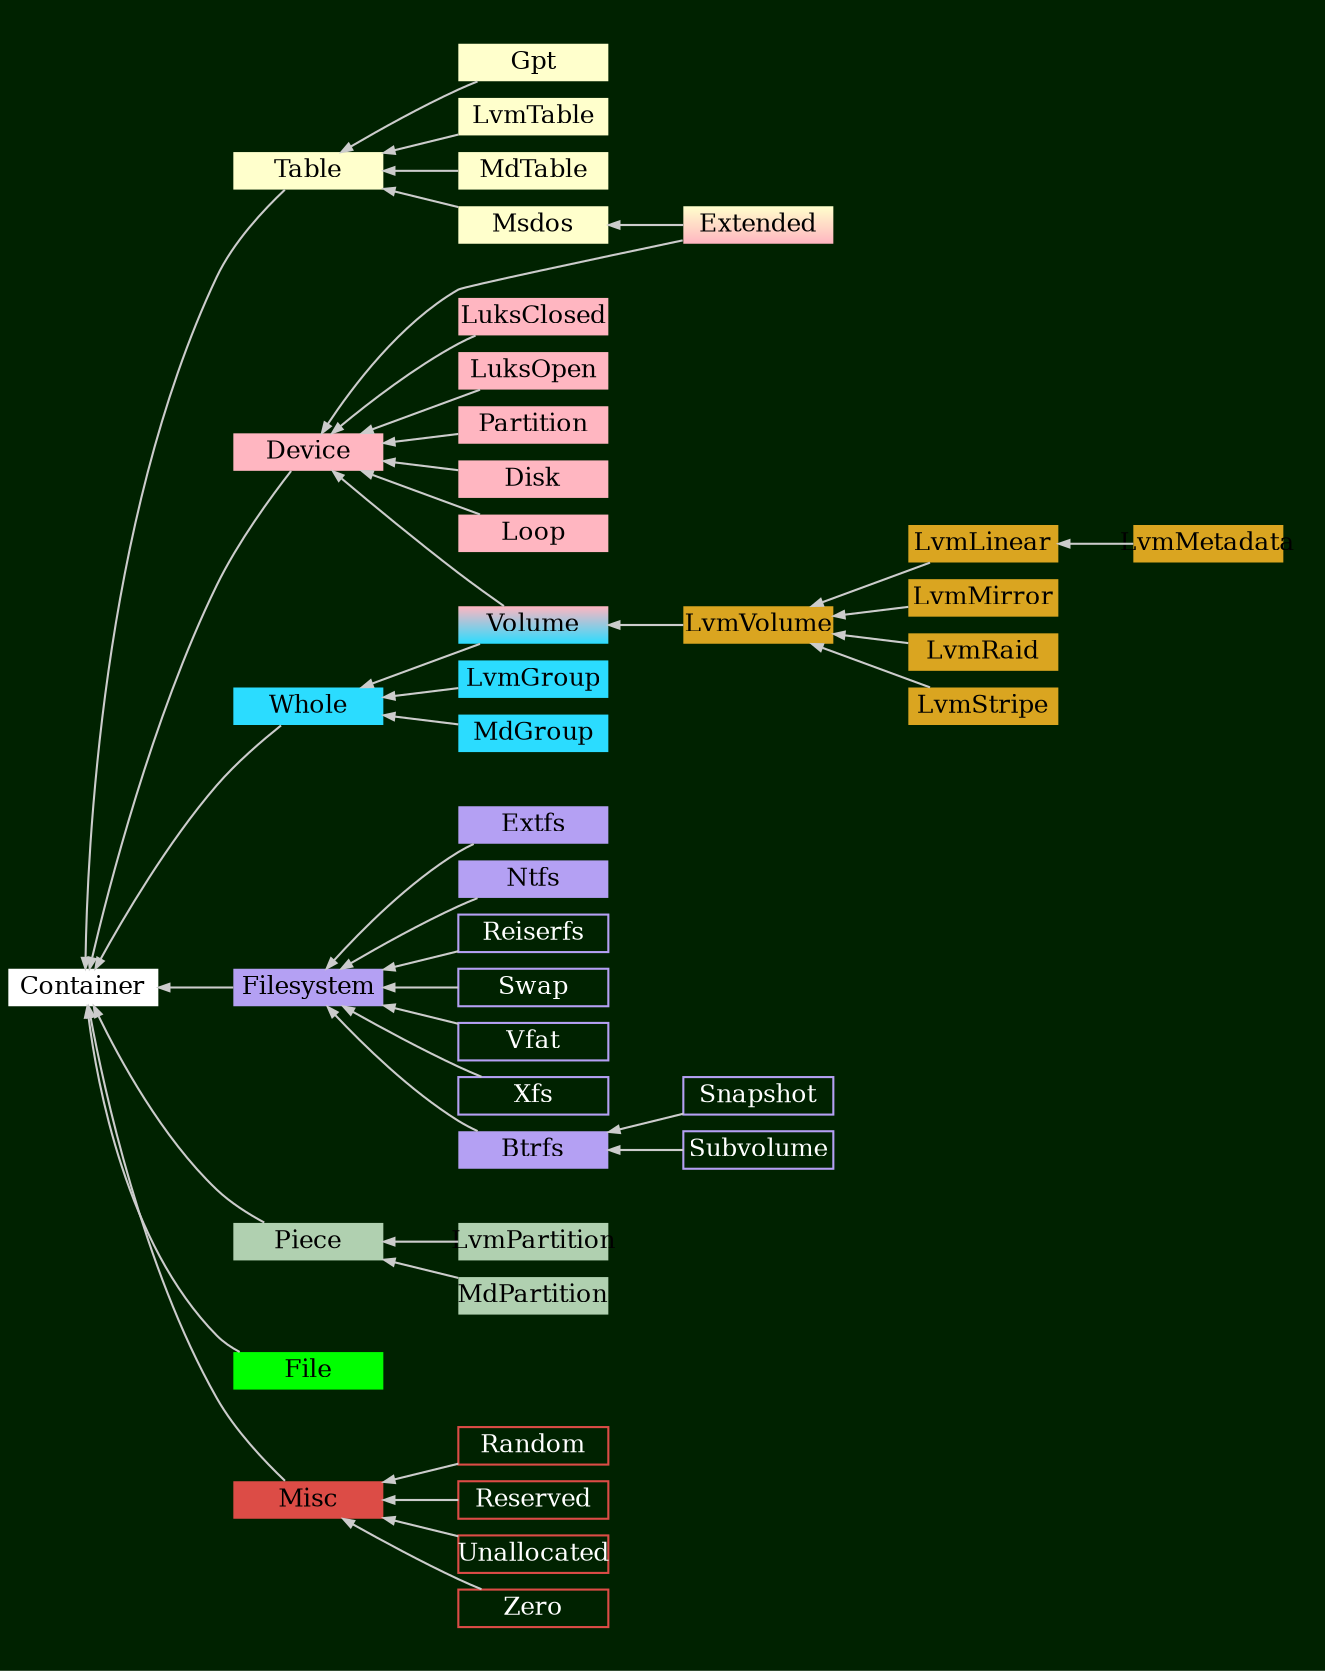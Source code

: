 digraph G
{
	graph [ rankdir="RL" bgcolor="#002200", color=white nodesep=0.1 ranksep=0.5 ];
	node  [ shape=record fontsize=12 style=filled color=white width="1.0" height="0.25" fixedsize=true penwidth=0 ];
	edge  [ penwidth=1.0 color="#CCCCCC" arrowsize=0.5 ];

	Container      [ fillcolor="#FFFFFF" ];

	Table          [ fillcolor="#FFFFCC" ];
	Gpt            [ fillcolor="#FFFFCC" ];
	LvmTable       [ fillcolor="#FFFFCC" ];
	MdTable        [ fillcolor="#FFFFCC" ];
	Msdos          [ fillcolor="#FFFFCC" ];
	Extended       [ fillcolor="#FFFFCC:#FFB6C1" gradientangle=270 ];

	Btrfs          [ fillcolor="#B4A0F3" ];
	Extfs          [ fillcolor="#B4A0F3" ];
	Filesystem     [ fillcolor="#B4A0F3" ];
	Ntfs           [ fillcolor="#B4A0F3" ];

	Reiserfs       [ color="#B4A0F3" fontcolor=white style=solid penwidth=1 ];
	Swap           [ color="#B4A0F3" fontcolor=white style=solid penwidth=1 ];
	Vfat           [ color="#B4A0F3" fontcolor=white style=solid penwidth=1 ];
	Xfs            [ color="#B4A0F3" fontcolor=white style=solid penwidth=1 ];

	BtrfsSnapshot  [ label="Snapshot"  color="#B4A0F3" fontcolor=white style=solid penwidth=1 ];
	BtrfsSubvolume [ label="Subvolume" color="#B4A0F3" fontcolor=white style=solid penwidth=1 ];

	Volume         [ fillcolor="#2BDCFF:#FFB6C1" gradientangle=90 ];
	Whole          [ fillcolor="#2BDCFF" ];

	LvmLinear      [ fillcolor="#DAA520" ];
	LvmMetadata    [ fillcolor="#DAA520" ];
	LvmMirror      [ fillcolor="#DAA520" ];
	LvmRaid        [ fillcolor="#DAA520" ];
	LvmStripe      [ fillcolor="#DAA520" ];
	LvmVolume      [ fillcolor="#DAA520" ];

	/*
	MdLinear       [ fillcolor="#A5DA20" ];
	MdMirror       [ fillcolor="#A5DA20" ];
	MdRaid         [ fillcolor="#A5DA20" ];
	MdStripe       [ fillcolor="#A5DA20" ];
	MdVolume       [ fillcolor="#A5DA20" ];
	*/

	Device         [ fillcolor="#FFB6C1" ];
	LuksClosed     [ fillcolor="#FFB6C1" ];
	LuksOpen       [ fillcolor="#FFB6C1" ];
	Partition      [ fillcolor="#FFB6C1" ];

	Disk           [ fillcolor="#FFB6C1" ];
	Loop           [ fillcolor="#FFB6C1" ];

	LvmPartition   [ fillcolor="#B0D0B0" ];
	MdPartition    [ fillcolor="#B0D0B0" ];
	Piece          [ fillcolor="#B0D0B0" ];

	File           [ fillcolor="#00FF00" ];

	Misc           [ fillcolor="#DC4C46" ];
	Random         [ color="#DC4C46" fontcolor=white style=solid penwidth=1 ];
	Reserved       [ color="#DC4C46" fontcolor=white style=solid penwidth=1 ];
	Unallocated    [ color="#DC4C46" fontcolor=white style=solid penwidth=1 ];
	Zero           [ color="#DC4C46" fontcolor=white style=solid penwidth=1 ];

	LvmGroup       [ fillcolor="#2BDCFF" ];
	MdGroup        [ fillcolor="#2BDCFF" ];

	Device     -> Container;
	Filesystem -> Container;
	Misc       -> Container;
	Piece      -> Container;
	Table      -> Container;
	Whole      -> Container;

	File       -> Container;

	LvmVolume  -> Volume;
	//MdVolume   -> Volume;

	Extended   -> Device;

	subgraph cluster_1 {
		color = transparent;

		Extended             -> Msdos;

		Gpt                  -> Table;
		LvmTable             -> Table;
		MdTable              -> Table;
		Msdos                -> Table;
	}

	subgraph cluster_2 {
		color = transparent;

		Btrfs                -> Filesystem;
		Extfs                -> Filesystem;
		Ntfs                 -> Filesystem;
		Reiserfs             -> Filesystem;
		Swap                 -> Filesystem;
		Vfat                 -> Filesystem;
		Xfs                  -> Filesystem;

		BtrfsSubvolume       -> Btrfs;
		BtrfsSnapshot        -> Btrfs;
	}

	subgraph cluster_3 {
		color = transparent;

		Zero                 -> Misc;
		Random               -> Misc;
		Reserved             -> Misc;
		Unallocated          -> Misc;
	}

	subgraph cluster_4 {
		color = transparent;

		LvmPartition         -> Piece;
		MdPartition          -> Piece;
	}

	subgraph cluster_5 {
		color = transparent;

		LvmMetadata          -> LvmLinear;
		LvmLinear            -> LvmVolume;
		LvmMirror            -> LvmVolume;
		LvmRaid              -> LvmVolume;
		LvmStripe            -> LvmVolume;
	}

	/*
	subgraph cluster_6 {
		color = transparent;

		MdLinear             -> MdVolume;
		MdMirror             -> MdVolume;
		MdRaid               -> MdVolume;
		MdStripe             -> MdVolume;
	}
	*/

	subgraph cluster_7 {
		color = transparent;

		LvmGroup             -> Whole;
		MdGroup              -> Whole;
		Volume               -> Whole;
	}

	subgraph cluster_8 {
		color = transparent;

		Partition            -> Device;
		LuksOpen             -> Device;
		LuksClosed           -> Device;
		Disk                 -> Device;
		Loop                 -> Device;
		Volume               -> Device;
	}
}

